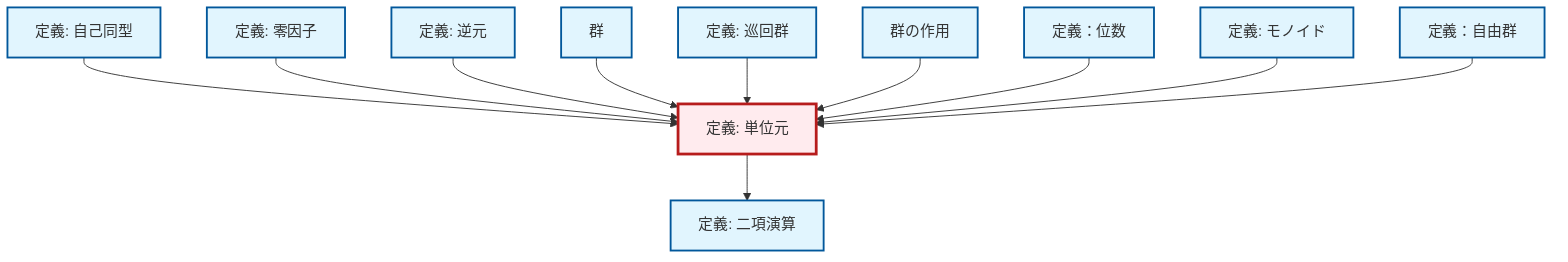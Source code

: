 graph TD
    classDef definition fill:#e1f5fe,stroke:#01579b,stroke-width:2px
    classDef theorem fill:#f3e5f5,stroke:#4a148c,stroke-width:2px
    classDef axiom fill:#fff3e0,stroke:#e65100,stroke-width:2px
    classDef example fill:#e8f5e9,stroke:#1b5e20,stroke-width:2px
    classDef current fill:#ffebee,stroke:#b71c1c,stroke-width:3px
    def-inverse-element["定義: 逆元"]:::definition
    def-group["群"]:::definition
    def-monoid["定義: モノイド"]:::definition
    def-automorphism["定義: 自己同型"]:::definition
    def-cyclic-group["定義: 巡回群"]:::definition
    def-order["定義：位数"]:::definition
    def-identity-element["定義: 単位元"]:::definition
    def-zero-divisor["定義: 零因子"]:::definition
    def-group-action["群の作用"]:::definition
    def-binary-operation["定義: 二項演算"]:::definition
    def-free-group["定義：自由群"]:::definition
    def-automorphism --> def-identity-element
    def-zero-divisor --> def-identity-element
    def-inverse-element --> def-identity-element
    def-group --> def-identity-element
    def-cyclic-group --> def-identity-element
    def-group-action --> def-identity-element
    def-order --> def-identity-element
    def-identity-element --> def-binary-operation
    def-monoid --> def-identity-element
    def-free-group --> def-identity-element
    class def-identity-element current